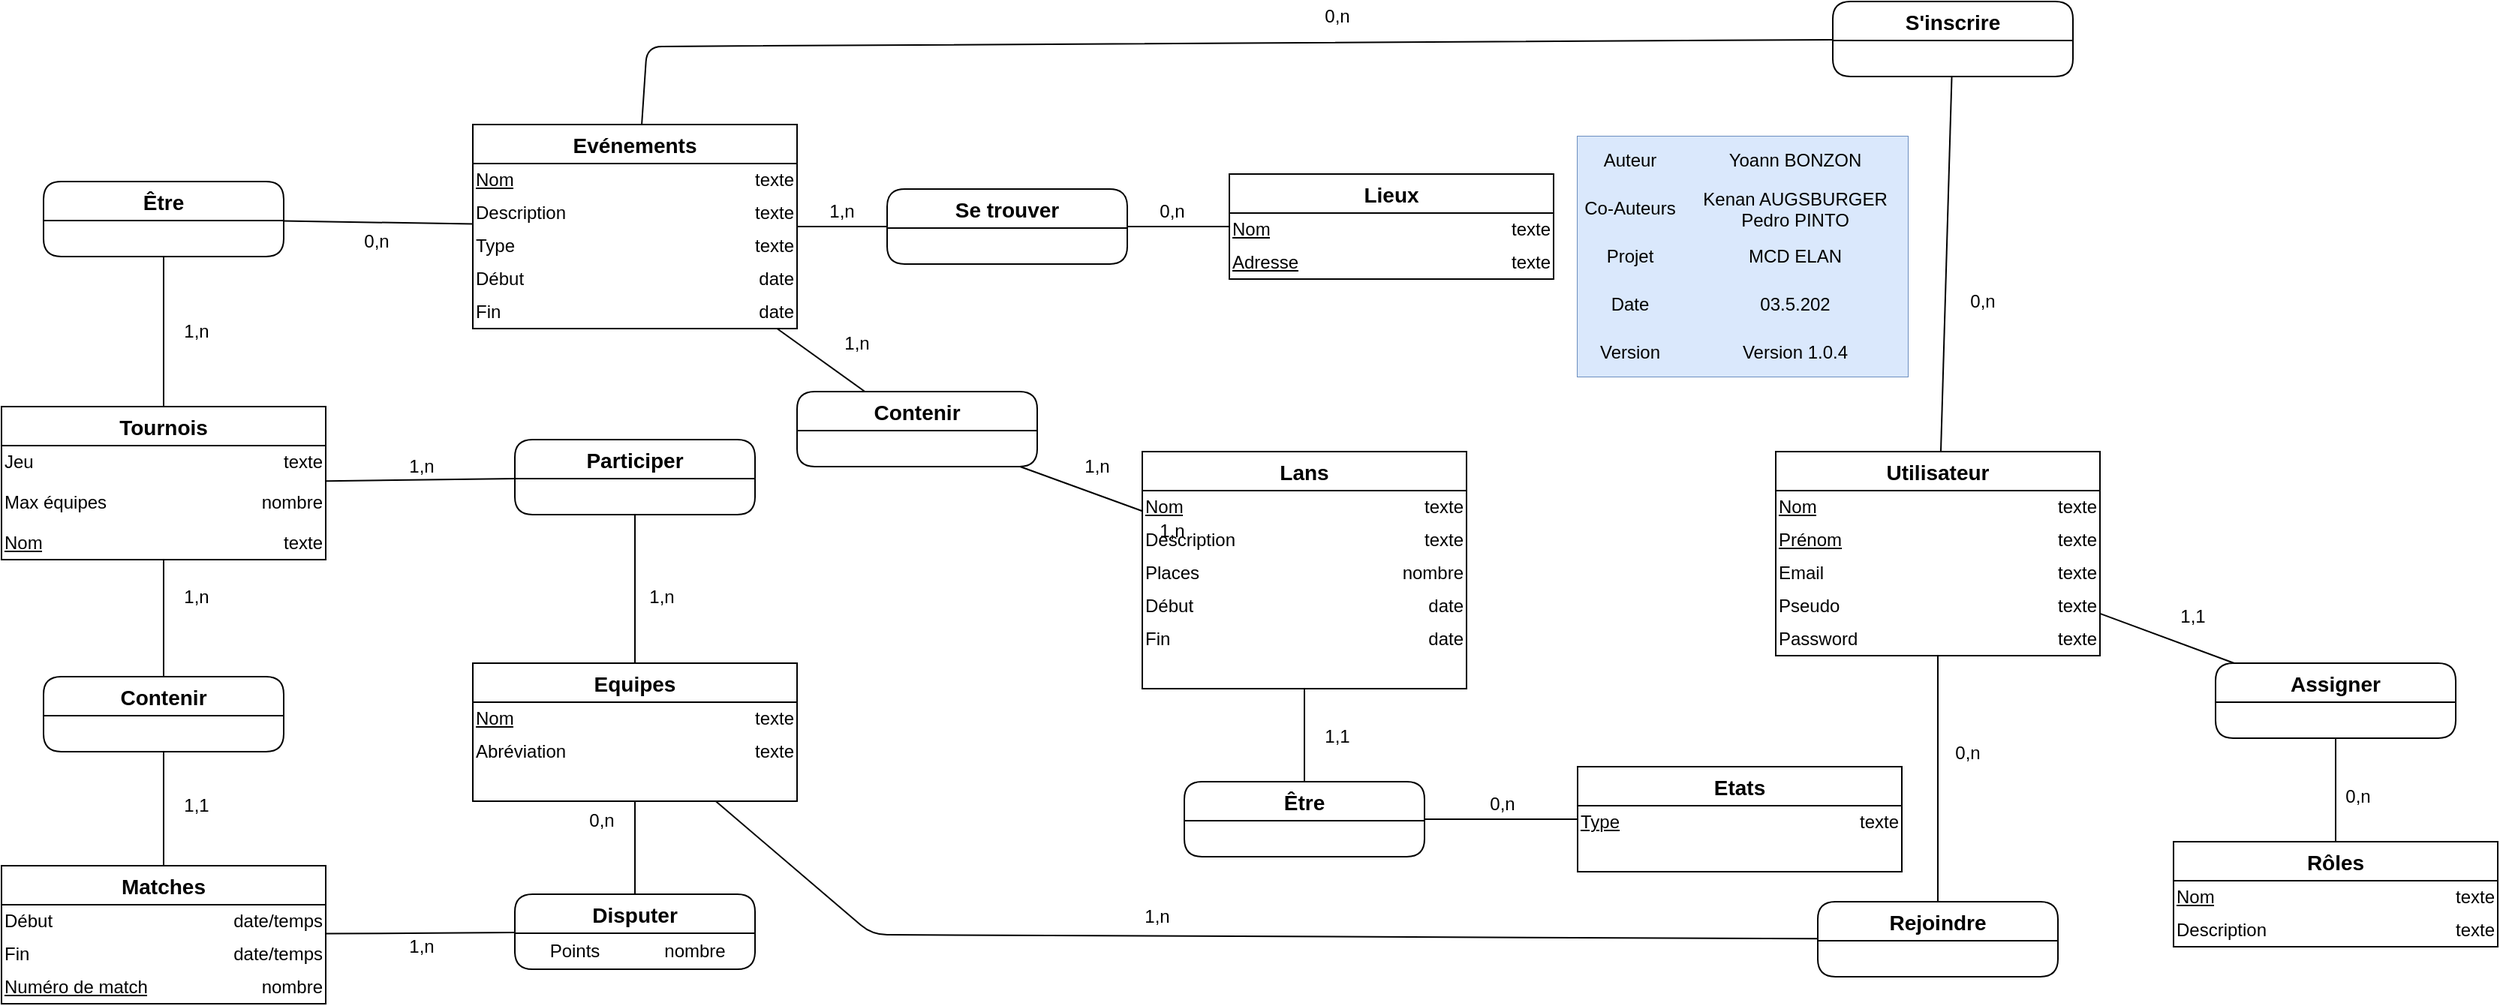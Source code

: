 <mxfile version="13.9.9" type="device"><diagram id="IcBVTlkiVaEtFfMCiGj1" name="MCD"><mxGraphModel dx="2782" dy="2136" grid="1" gridSize="10" guides="1" tooltips="1" connect="1" arrows="1" fold="1" page="1" pageScale="1" pageWidth="827" pageHeight="1169" math="0" shadow="0"><root><mxCell id="0"/><mxCell id="1" parent="0"/><mxCell id="22" value="Rôles" style="swimlane;fontStyle=1;childLayout=stackLayout;horizontal=1;startSize=26;horizontalStack=0;resizeParent=1;resizeParentMax=0;resizeLast=0;collapsible=1;marginBottom=0;align=center;fontSize=14;rounded=0;swimlaneFillColor=#ffffff;" parent="1" vertex="1"><mxGeometry x="687" y="-570" width="216" height="70" as="geometry"/></mxCell><mxCell id="23" value="" style="shape=table;html=1;whiteSpace=wrap;startSize=0;container=1;collapsible=0;childLayout=tableLayout;fillColor=none;strokeColor=none;" parent="22" vertex="1"><mxGeometry y="26" width="216" height="44" as="geometry"/></mxCell><mxCell id="24" value="" style="shape=partialRectangle;html=1;whiteSpace=wrap;collapsible=0;dropTarget=0;pointerEvents=0;fillColor=none;top=0;left=0;bottom=0;right=0;points=[[0,0.5],[1,0.5]];portConstraint=eastwest;" parent="23" vertex="1"><mxGeometry width="216" height="22" as="geometry"/></mxCell><mxCell id="25" value="Nom" style="shape=partialRectangle;html=1;whiteSpace=wrap;connectable=0;fillColor=none;top=0;left=0;bottom=0;right=0;overflow=hidden;strokeColor=none;align=left;fontStyle=4" parent="24" vertex="1"><mxGeometry width="108" height="22" as="geometry"/></mxCell><mxCell id="26" value="texte" style="shape=partialRectangle;html=1;whiteSpace=wrap;connectable=0;fillColor=none;top=0;left=0;bottom=0;right=0;overflow=hidden;align=right;" parent="24" vertex="1"><mxGeometry x="108" width="108" height="22" as="geometry"/></mxCell><mxCell id="27" value="" style="shape=partialRectangle;html=1;whiteSpace=wrap;collapsible=0;dropTarget=0;pointerEvents=0;fillColor=none;top=0;left=0;bottom=0;right=0;points=[[0,0.5],[1,0.5]];portConstraint=eastwest;" parent="23" vertex="1"><mxGeometry y="22" width="216" height="22" as="geometry"/></mxCell><mxCell id="28" value="Description" style="shape=partialRectangle;html=1;whiteSpace=wrap;connectable=0;fillColor=none;top=0;left=0;bottom=0;right=0;overflow=hidden;align=left;" parent="27" vertex="1"><mxGeometry width="108" height="22" as="geometry"/></mxCell><mxCell id="29" value="texte" style="shape=partialRectangle;html=1;whiteSpace=wrap;connectable=0;fillColor=none;top=0;left=0;bottom=0;right=0;overflow=hidden;align=right;" parent="27" vertex="1"><mxGeometry x="108" width="108" height="22" as="geometry"/></mxCell><mxCell id="36" value="Assigner" style="swimlane;fontStyle=1;childLayout=stackLayout;horizontal=1;startSize=26;horizontalStack=0;resizeParent=1;resizeParentMax=0;resizeLast=0;collapsible=1;marginBottom=0;align=center;fontSize=14;rounded=1;swimlaneFillColor=#ffffff;" parent="1" vertex="1"><mxGeometry x="715" y="-689" width="160" height="50" as="geometry"/></mxCell><mxCell id="37" value="" style="shape=table;html=1;whiteSpace=wrap;startSize=0;container=1;collapsible=0;childLayout=tableLayout;fillColor=none;strokeColor=none;" parent="36" vertex="1"><mxGeometry y="26" width="160" height="24" as="geometry"/></mxCell><mxCell id="38" value="" style="shape=partialRectangle;html=1;whiteSpace=wrap;collapsible=0;dropTarget=0;pointerEvents=0;fillColor=none;top=0;left=0;bottom=0;right=0;points=[[0,0.5],[1,0.5]];portConstraint=eastwest;" parent="37" vertex="1"><mxGeometry width="160" height="24" as="geometry"/></mxCell><mxCell id="39" value="" style="shape=partialRectangle;html=1;whiteSpace=wrap;connectable=0;fillColor=none;top=0;left=0;bottom=0;right=0;overflow=hidden;strokeColor=none;" parent="38" vertex="1"><mxGeometry width="80" height="24" as="geometry"/></mxCell><mxCell id="40" value="" style="shape=partialRectangle;html=1;whiteSpace=wrap;connectable=0;fillColor=none;top=0;left=0;bottom=0;right=0;overflow=hidden;" parent="38" vertex="1"><mxGeometry x="80" width="80" height="24" as="geometry"/></mxCell><mxCell id="41" value="Utilisateur" style="swimlane;fontStyle=1;childLayout=stackLayout;horizontal=1;startSize=26;horizontalStack=0;resizeParent=1;resizeParentMax=0;resizeLast=0;collapsible=1;marginBottom=0;align=center;fontSize=14;rounded=0;swimlaneFillColor=#ffffff;" parent="1" vertex="1"><mxGeometry x="422" y="-830" width="216" height="136" as="geometry"/></mxCell><mxCell id="42" value="" style="shape=table;html=1;whiteSpace=wrap;startSize=0;container=1;collapsible=0;childLayout=tableLayout;fillColor=none;strokeColor=none;" parent="41" vertex="1"><mxGeometry y="26" width="216" height="110" as="geometry"/></mxCell><mxCell id="43" value="" style="shape=partialRectangle;html=1;whiteSpace=wrap;collapsible=0;dropTarget=0;pointerEvents=0;fillColor=none;top=0;left=0;bottom=0;right=0;points=[[0,0.5],[1,0.5]];portConstraint=eastwest;" parent="42" vertex="1"><mxGeometry width="216" height="22" as="geometry"/></mxCell><mxCell id="44" value="Nom" style="shape=partialRectangle;html=1;whiteSpace=wrap;connectable=0;fillColor=none;top=0;left=0;bottom=0;right=0;overflow=hidden;strokeColor=none;align=left;fontStyle=4" parent="43" vertex="1"><mxGeometry width="108" height="22" as="geometry"/></mxCell><mxCell id="45" value="texte" style="shape=partialRectangle;html=1;whiteSpace=wrap;connectable=0;fillColor=none;top=0;left=0;bottom=0;right=0;overflow=hidden;align=right;" parent="43" vertex="1"><mxGeometry x="108" width="108" height="22" as="geometry"/></mxCell><mxCell id="46" value="" style="shape=partialRectangle;html=1;whiteSpace=wrap;collapsible=0;dropTarget=0;pointerEvents=0;fillColor=none;top=0;left=0;bottom=0;right=0;points=[[0,0.5],[1,0.5]];portConstraint=eastwest;" parent="42" vertex="1"><mxGeometry y="22" width="216" height="22" as="geometry"/></mxCell><mxCell id="47" value="&lt;u&gt;Prénom&lt;/u&gt;" style="shape=partialRectangle;html=1;whiteSpace=wrap;connectable=0;fillColor=none;top=0;left=0;bottom=0;right=0;overflow=hidden;align=left;" parent="46" vertex="1"><mxGeometry width="108" height="22" as="geometry"/></mxCell><mxCell id="48" value="texte" style="shape=partialRectangle;html=1;whiteSpace=wrap;connectable=0;fillColor=none;top=0;left=0;bottom=0;right=0;overflow=hidden;align=right;" parent="46" vertex="1"><mxGeometry x="108" width="108" height="22" as="geometry"/></mxCell><mxCell id="49" style="shape=partialRectangle;html=1;whiteSpace=wrap;collapsible=0;dropTarget=0;pointerEvents=0;fillColor=none;top=0;left=0;bottom=0;right=0;points=[[0,0.5],[1,0.5]];portConstraint=eastwest;" parent="42" vertex="1"><mxGeometry y="44" width="216" height="22" as="geometry"/></mxCell><mxCell id="50" value="Email" style="shape=partialRectangle;html=1;whiteSpace=wrap;connectable=0;fillColor=none;top=0;left=0;bottom=0;right=0;overflow=hidden;align=left;" parent="49" vertex="1"><mxGeometry width="108" height="22" as="geometry"/></mxCell><mxCell id="51" value="texte" style="shape=partialRectangle;html=1;whiteSpace=wrap;connectable=0;fillColor=none;top=0;left=0;bottom=0;right=0;overflow=hidden;align=right;" parent="49" vertex="1"><mxGeometry x="108" width="108" height="22" as="geometry"/></mxCell><mxCell id="55" style="shape=partialRectangle;html=1;whiteSpace=wrap;collapsible=0;dropTarget=0;pointerEvents=0;fillColor=none;top=0;left=0;bottom=0;right=0;points=[[0,0.5],[1,0.5]];portConstraint=eastwest;" parent="42" vertex="1"><mxGeometry y="66" width="216" height="22" as="geometry"/></mxCell><mxCell id="56" value="Pseudo" style="shape=partialRectangle;html=1;whiteSpace=wrap;connectable=0;fillColor=none;top=0;left=0;bottom=0;right=0;overflow=hidden;align=left;" parent="55" vertex="1"><mxGeometry width="108" height="22" as="geometry"/></mxCell><mxCell id="57" value="texte" style="shape=partialRectangle;html=1;whiteSpace=wrap;connectable=0;fillColor=none;top=0;left=0;bottom=0;right=0;overflow=hidden;align=right;" parent="55" vertex="1"><mxGeometry x="108" width="108" height="22" as="geometry"/></mxCell><mxCell id="52" style="shape=partialRectangle;html=1;whiteSpace=wrap;collapsible=0;dropTarget=0;pointerEvents=0;fillColor=none;top=0;left=0;bottom=0;right=0;points=[[0,0.5],[1,0.5]];portConstraint=eastwest;" parent="42" vertex="1"><mxGeometry y="88" width="216" height="22" as="geometry"/></mxCell><mxCell id="53" value="Password" style="shape=partialRectangle;html=1;whiteSpace=wrap;connectable=0;fillColor=none;top=0;left=0;bottom=0;right=0;overflow=hidden;align=left;" parent="52" vertex="1"><mxGeometry width="108" height="22" as="geometry"/></mxCell><mxCell id="54" value="texte" style="shape=partialRectangle;html=1;whiteSpace=wrap;connectable=0;fillColor=none;top=0;left=0;bottom=0;right=0;overflow=hidden;align=right;" parent="52" vertex="1"><mxGeometry x="108" width="108" height="22" as="geometry"/></mxCell><mxCell id="58" value="" style="endArrow=none;html=1;" parent="1" source="36" target="41" edge="1"><mxGeometry width="50" height="50" relative="1" as="geometry"><mxPoint x="-6" y="-730" as="sourcePoint"/><mxPoint x="44" y="-780" as="targetPoint"/></mxGeometry></mxCell><mxCell id="59" value="" style="endArrow=none;html=1;" parent="1" source="36" target="22" edge="1"><mxGeometry width="50" height="50" relative="1" as="geometry"><mxPoint x="708" y="-470" as="sourcePoint"/><mxPoint x="708" y="-534" as="targetPoint"/></mxGeometry></mxCell><mxCell id="78" value="Lans" style="swimlane;fontStyle=1;childLayout=stackLayout;horizontal=1;startSize=26;horizontalStack=0;resizeParent=1;resizeParentMax=0;resizeLast=0;collapsible=1;marginBottom=0;align=center;fontSize=14;rounded=0;swimlaneFillColor=#ffffff;" parent="1" vertex="1"><mxGeometry y="-830" width="216" height="158" as="geometry"/></mxCell><mxCell id="79" value="" style="shape=table;html=1;whiteSpace=wrap;startSize=0;container=1;collapsible=0;childLayout=tableLayout;fillColor=none;strokeColor=none;" parent="78" vertex="1"><mxGeometry y="26" width="216" height="132" as="geometry"/></mxCell><mxCell id="80" value="" style="shape=partialRectangle;html=1;whiteSpace=wrap;collapsible=0;dropTarget=0;pointerEvents=0;fillColor=none;top=0;left=0;bottom=0;right=0;points=[[0,0.5],[1,0.5]];portConstraint=eastwest;" parent="79" vertex="1"><mxGeometry width="216" height="22" as="geometry"/></mxCell><mxCell id="81" value="Nom" style="shape=partialRectangle;html=1;whiteSpace=wrap;connectable=0;fillColor=none;top=0;left=0;bottom=0;right=0;overflow=hidden;strokeColor=none;align=left;fontStyle=4" parent="80" vertex="1"><mxGeometry width="108" height="22" as="geometry"/></mxCell><mxCell id="82" value="texte" style="shape=partialRectangle;html=1;whiteSpace=wrap;connectable=0;fillColor=none;top=0;left=0;bottom=0;right=0;overflow=hidden;align=right;" parent="80" vertex="1"><mxGeometry x="108" width="108" height="22" as="geometry"/></mxCell><mxCell id="83" value="" style="shape=partialRectangle;html=1;whiteSpace=wrap;collapsible=0;dropTarget=0;pointerEvents=0;fillColor=none;top=0;left=0;bottom=0;right=0;points=[[0,0.5],[1,0.5]];portConstraint=eastwest;" parent="79" vertex="1"><mxGeometry y="22" width="216" height="22" as="geometry"/></mxCell><mxCell id="84" value="Description" style="shape=partialRectangle;html=1;whiteSpace=wrap;connectable=0;fillColor=none;top=0;left=0;bottom=0;right=0;overflow=hidden;align=left;" parent="83" vertex="1"><mxGeometry width="108" height="22" as="geometry"/></mxCell><mxCell id="85" value="texte" style="shape=partialRectangle;html=1;whiteSpace=wrap;connectable=0;fillColor=none;top=0;left=0;bottom=0;right=0;overflow=hidden;align=right;" parent="83" vertex="1"><mxGeometry x="108" width="108" height="22" as="geometry"/></mxCell><mxCell id="89" style="shape=partialRectangle;html=1;whiteSpace=wrap;collapsible=0;dropTarget=0;pointerEvents=0;fillColor=none;top=0;left=0;bottom=0;right=0;points=[[0,0.5],[1,0.5]];portConstraint=eastwest;" parent="79" vertex="1"><mxGeometry y="44" width="216" height="22" as="geometry"/></mxCell><mxCell id="90" value="Places" style="shape=partialRectangle;html=1;whiteSpace=wrap;connectable=0;fillColor=none;top=0;left=0;bottom=0;right=0;overflow=hidden;align=left;" parent="89" vertex="1"><mxGeometry width="108" height="22" as="geometry"/></mxCell><mxCell id="91" value="nombre" style="shape=partialRectangle;html=1;whiteSpace=wrap;connectable=0;fillColor=none;top=0;left=0;bottom=0;right=0;overflow=hidden;align=right;" parent="89" vertex="1"><mxGeometry x="108" width="108" height="22" as="geometry"/></mxCell><mxCell id="86" style="shape=partialRectangle;html=1;whiteSpace=wrap;collapsible=0;dropTarget=0;pointerEvents=0;fillColor=none;top=0;left=0;bottom=0;right=0;points=[[0,0.5],[1,0.5]];portConstraint=eastwest;" parent="79" vertex="1"><mxGeometry y="66" width="216" height="22" as="geometry"/></mxCell><mxCell id="87" value="Début" style="shape=partialRectangle;html=1;whiteSpace=wrap;connectable=0;fillColor=none;top=0;left=0;bottom=0;right=0;overflow=hidden;align=left;" parent="86" vertex="1"><mxGeometry width="108" height="22" as="geometry"/></mxCell><mxCell id="88" value="date" style="shape=partialRectangle;html=1;whiteSpace=wrap;connectable=0;fillColor=none;top=0;left=0;bottom=0;right=0;overflow=hidden;align=right;" parent="86" vertex="1"><mxGeometry x="108" width="108" height="22" as="geometry"/></mxCell><mxCell id="92" style="shape=partialRectangle;html=1;whiteSpace=wrap;collapsible=0;dropTarget=0;pointerEvents=0;fillColor=none;top=0;left=0;bottom=0;right=0;points=[[0,0.5],[1,0.5]];portConstraint=eastwest;" parent="79" vertex="1"><mxGeometry y="88" width="216" height="22" as="geometry"/></mxCell><mxCell id="93" value="Fin" style="shape=partialRectangle;html=1;whiteSpace=wrap;connectable=0;fillColor=none;top=0;left=0;bottom=0;right=0;overflow=hidden;align=left;" parent="92" vertex="1"><mxGeometry width="108" height="22" as="geometry"/></mxCell><mxCell id="94" value="date" style="shape=partialRectangle;html=1;whiteSpace=wrap;connectable=0;fillColor=none;top=0;left=0;bottom=0;right=0;overflow=hidden;align=right;" parent="92" vertex="1"><mxGeometry x="108" width="108" height="22" as="geometry"/></mxCell><mxCell id="-o9ZeO1eOFB0A45mTDL6-273" style="shape=partialRectangle;html=1;whiteSpace=wrap;collapsible=0;dropTarget=0;pointerEvents=0;fillColor=none;top=0;left=0;bottom=0;right=0;points=[[0,0.5],[1,0.5]];portConstraint=eastwest;" vertex="1" parent="79"><mxGeometry y="110" width="216" height="22" as="geometry"/></mxCell><mxCell id="-o9ZeO1eOFB0A45mTDL6-274" style="shape=partialRectangle;html=1;whiteSpace=wrap;connectable=0;fillColor=none;top=0;left=0;bottom=0;right=0;overflow=hidden;align=left;" vertex="1" parent="-o9ZeO1eOFB0A45mTDL6-273"><mxGeometry width="108" height="22" as="geometry"/></mxCell><mxCell id="-o9ZeO1eOFB0A45mTDL6-275" style="shape=partialRectangle;html=1;whiteSpace=wrap;connectable=0;fillColor=none;top=0;left=0;bottom=0;right=0;overflow=hidden;align=right;" vertex="1" parent="-o9ZeO1eOFB0A45mTDL6-273"><mxGeometry x="108" width="108" height="22" as="geometry"/></mxCell><mxCell id="100" value="Contenir" style="swimlane;fontStyle=1;childLayout=stackLayout;horizontal=1;startSize=26;horizontalStack=0;resizeParent=1;resizeParentMax=0;resizeLast=0;collapsible=1;marginBottom=0;align=center;fontSize=14;rounded=1;swimlaneFillColor=#ffffff;" parent="1" vertex="1"><mxGeometry x="-230" y="-870" width="160" height="50" as="geometry"/></mxCell><mxCell id="101" value="" style="shape=table;html=1;whiteSpace=wrap;startSize=0;container=1;collapsible=0;childLayout=tableLayout;fillColor=none;strokeColor=none;" parent="100" vertex="1"><mxGeometry y="26" width="160" height="24" as="geometry"/></mxCell><mxCell id="102" value="" style="shape=partialRectangle;html=1;whiteSpace=wrap;collapsible=0;dropTarget=0;pointerEvents=0;fillColor=none;top=0;left=0;bottom=0;right=0;points=[[0,0.5],[1,0.5]];portConstraint=eastwest;" parent="101" vertex="1"><mxGeometry width="160" height="24" as="geometry"/></mxCell><mxCell id="103" value="" style="shape=partialRectangle;html=1;whiteSpace=wrap;connectable=0;fillColor=none;top=0;left=0;bottom=0;right=0;overflow=hidden;strokeColor=none;" parent="102" vertex="1"><mxGeometry width="80" height="24" as="geometry"/></mxCell><mxCell id="104" value="" style="shape=partialRectangle;html=1;whiteSpace=wrap;connectable=0;fillColor=none;top=0;left=0;bottom=0;right=0;overflow=hidden;" parent="102" vertex="1"><mxGeometry x="80" width="80" height="24" as="geometry"/></mxCell><mxCell id="107" value="Evénements" style="swimlane;fontStyle=1;childLayout=stackLayout;horizontal=1;startSize=26;horizontalStack=0;resizeParent=1;resizeParentMax=0;resizeLast=0;collapsible=1;marginBottom=0;align=center;fontSize=14;rounded=0;swimlaneFillColor=#ffffff;" parent="1" vertex="1"><mxGeometry x="-446" y="-1048" width="216" height="136" as="geometry"/></mxCell><mxCell id="108" value="" style="shape=table;html=1;whiteSpace=wrap;startSize=0;container=1;collapsible=0;childLayout=tableLayout;fillColor=none;strokeColor=none;" parent="107" vertex="1"><mxGeometry y="26" width="216" height="110" as="geometry"/></mxCell><mxCell id="109" value="" style="shape=partialRectangle;html=1;whiteSpace=wrap;collapsible=0;dropTarget=0;pointerEvents=0;fillColor=none;top=0;left=0;bottom=0;right=0;points=[[0,0.5],[1,0.5]];portConstraint=eastwest;" parent="108" vertex="1"><mxGeometry width="216" height="22" as="geometry"/></mxCell><mxCell id="110" value="&lt;u&gt;Nom&lt;/u&gt;" style="shape=partialRectangle;html=1;whiteSpace=wrap;connectable=0;fillColor=none;top=0;left=0;bottom=0;right=0;overflow=hidden;strokeColor=none;align=left;fontStyle=0" parent="109" vertex="1"><mxGeometry width="108" height="22" as="geometry"/></mxCell><mxCell id="111" value="texte" style="shape=partialRectangle;html=1;whiteSpace=wrap;connectable=0;fillColor=none;top=0;left=0;bottom=0;right=0;overflow=hidden;align=right;" parent="109" vertex="1"><mxGeometry x="108" width="108" height="22" as="geometry"/></mxCell><mxCell id="112" value="" style="shape=partialRectangle;html=1;whiteSpace=wrap;collapsible=0;dropTarget=0;pointerEvents=0;fillColor=none;top=0;left=0;bottom=0;right=0;points=[[0,0.5],[1,0.5]];portConstraint=eastwest;" parent="108" vertex="1"><mxGeometry y="22" width="216" height="22" as="geometry"/></mxCell><mxCell id="113" value="Description" style="shape=partialRectangle;html=1;whiteSpace=wrap;connectable=0;fillColor=none;top=0;left=0;bottom=0;right=0;overflow=hidden;align=left;" parent="112" vertex="1"><mxGeometry width="108" height="22" as="geometry"/></mxCell><mxCell id="114" value="texte" style="shape=partialRectangle;html=1;whiteSpace=wrap;connectable=0;fillColor=none;top=0;left=0;bottom=0;right=0;overflow=hidden;align=right;" parent="112" vertex="1"><mxGeometry x="108" width="108" height="22" as="geometry"/></mxCell><mxCell id="115" style="shape=partialRectangle;html=1;whiteSpace=wrap;collapsible=0;dropTarget=0;pointerEvents=0;fillColor=none;top=0;left=0;bottom=0;right=0;points=[[0,0.5],[1,0.5]];portConstraint=eastwest;" parent="108" vertex="1"><mxGeometry y="44" width="216" height="22" as="geometry"/></mxCell><mxCell id="116" value="Type" style="shape=partialRectangle;html=1;whiteSpace=wrap;connectable=0;fillColor=none;top=0;left=0;bottom=0;right=0;overflow=hidden;align=left;" parent="115" vertex="1"><mxGeometry width="108" height="22" as="geometry"/></mxCell><mxCell id="117" value="texte" style="shape=partialRectangle;html=1;whiteSpace=wrap;connectable=0;fillColor=none;top=0;left=0;bottom=0;right=0;overflow=hidden;align=right;" parent="115" vertex="1"><mxGeometry x="108" width="108" height="22" as="geometry"/></mxCell><mxCell id="118" style="shape=partialRectangle;html=1;whiteSpace=wrap;collapsible=0;dropTarget=0;pointerEvents=0;fillColor=none;top=0;left=0;bottom=0;right=0;points=[[0,0.5],[1,0.5]];portConstraint=eastwest;" parent="108" vertex="1"><mxGeometry y="66" width="216" height="22" as="geometry"/></mxCell><mxCell id="119" value="Début" style="shape=partialRectangle;html=1;whiteSpace=wrap;connectable=0;fillColor=none;top=0;left=0;bottom=0;right=0;overflow=hidden;align=left;" parent="118" vertex="1"><mxGeometry width="108" height="22" as="geometry"/></mxCell><mxCell id="120" value="date" style="shape=partialRectangle;html=1;whiteSpace=wrap;connectable=0;fillColor=none;top=0;left=0;bottom=0;right=0;overflow=hidden;align=right;" parent="118" vertex="1"><mxGeometry x="108" width="108" height="22" as="geometry"/></mxCell><mxCell id="121" style="shape=partialRectangle;html=1;whiteSpace=wrap;collapsible=0;dropTarget=0;pointerEvents=0;fillColor=none;top=0;left=0;bottom=0;right=0;points=[[0,0.5],[1,0.5]];portConstraint=eastwest;" parent="108" vertex="1"><mxGeometry y="88" width="216" height="22" as="geometry"/></mxCell><mxCell id="122" value="Fin" style="shape=partialRectangle;html=1;whiteSpace=wrap;connectable=0;fillColor=none;top=0;left=0;bottom=0;right=0;overflow=hidden;align=left;" parent="121" vertex="1"><mxGeometry width="108" height="22" as="geometry"/></mxCell><mxCell id="123" value="date" style="shape=partialRectangle;html=1;whiteSpace=wrap;connectable=0;fillColor=none;top=0;left=0;bottom=0;right=0;overflow=hidden;align=right;" parent="121" vertex="1"><mxGeometry x="108" width="108" height="22" as="geometry"/></mxCell><mxCell id="124" value="" style="endArrow=none;html=1;" parent="1" source="100" target="107" edge="1"><mxGeometry width="50" height="50" relative="1" as="geometry"><mxPoint x="192" y="-840" as="sourcePoint"/><mxPoint x="192" y="-902" as="targetPoint"/></mxGeometry></mxCell><mxCell id="125" value="" style="endArrow=none;html=1;" parent="1" source="78" target="100" edge="1"><mxGeometry width="50" height="50" relative="1" as="geometry"><mxPoint x="-156" y="-973.413" as="sourcePoint"/><mxPoint x="-220" y="-972.143" as="targetPoint"/></mxGeometry></mxCell><mxCell id="126" value="Equipes" style="swimlane;fontStyle=1;childLayout=stackLayout;horizontal=1;startSize=26;horizontalStack=0;resizeParent=1;resizeParentMax=0;resizeLast=0;collapsible=1;marginBottom=0;align=center;fontSize=14;rounded=0;swimlaneFillColor=#ffffff;" parent="1" vertex="1"><mxGeometry x="-446" y="-689" width="216" height="92" as="geometry"/></mxCell><mxCell id="127" value="" style="shape=table;html=1;whiteSpace=wrap;startSize=0;container=1;collapsible=0;childLayout=tableLayout;fillColor=none;strokeColor=none;" parent="126" vertex="1"><mxGeometry y="26" width="216" height="66" as="geometry"/></mxCell><mxCell id="128" value="" style="shape=partialRectangle;html=1;whiteSpace=wrap;collapsible=0;dropTarget=0;pointerEvents=0;fillColor=none;top=0;left=0;bottom=0;right=0;points=[[0,0.5],[1,0.5]];portConstraint=eastwest;" parent="127" vertex="1"><mxGeometry width="216" height="22" as="geometry"/></mxCell><mxCell id="129" value="Nom" style="shape=partialRectangle;html=1;whiteSpace=wrap;connectable=0;fillColor=none;top=0;left=0;bottom=0;right=0;overflow=hidden;strokeColor=none;align=left;fontStyle=4" parent="128" vertex="1"><mxGeometry width="108" height="22" as="geometry"/></mxCell><mxCell id="130" value="texte" style="shape=partialRectangle;html=1;whiteSpace=wrap;connectable=0;fillColor=none;top=0;left=0;bottom=0;right=0;overflow=hidden;align=right;" parent="128" vertex="1"><mxGeometry x="108" width="108" height="22" as="geometry"/></mxCell><mxCell id="131" value="" style="shape=partialRectangle;html=1;whiteSpace=wrap;collapsible=0;dropTarget=0;pointerEvents=0;fillColor=none;top=0;left=0;bottom=0;right=0;points=[[0,0.5],[1,0.5]];portConstraint=eastwest;" parent="127" vertex="1"><mxGeometry y="22" width="216" height="22" as="geometry"/></mxCell><mxCell id="132" value="Abréviation" style="shape=partialRectangle;html=1;whiteSpace=wrap;connectable=0;fillColor=none;top=0;left=0;bottom=0;right=0;overflow=hidden;align=left;fontStyle=0" parent="131" vertex="1"><mxGeometry width="108" height="22" as="geometry"/></mxCell><mxCell id="133" value="texte" style="shape=partialRectangle;html=1;whiteSpace=wrap;connectable=0;fillColor=none;top=0;left=0;bottom=0;right=0;overflow=hidden;align=right;" parent="131" vertex="1"><mxGeometry x="108" width="108" height="22" as="geometry"/></mxCell><mxCell id="-o9ZeO1eOFB0A45mTDL6-261" style="shape=partialRectangle;html=1;whiteSpace=wrap;collapsible=0;dropTarget=0;pointerEvents=0;fillColor=none;top=0;left=0;bottom=0;right=0;points=[[0,0.5],[1,0.5]];portConstraint=eastwest;" vertex="1" parent="127"><mxGeometry y="44" width="216" height="22" as="geometry"/></mxCell><mxCell id="-o9ZeO1eOFB0A45mTDL6-262" style="shape=partialRectangle;html=1;whiteSpace=wrap;connectable=0;fillColor=none;top=0;left=0;bottom=0;right=0;overflow=hidden;align=left;fontStyle=4" vertex="1" parent="-o9ZeO1eOFB0A45mTDL6-261"><mxGeometry width="108" height="22" as="geometry"/></mxCell><mxCell id="-o9ZeO1eOFB0A45mTDL6-263" style="shape=partialRectangle;html=1;whiteSpace=wrap;connectable=0;fillColor=none;top=0;left=0;bottom=0;right=0;overflow=hidden;align=right;" vertex="1" parent="-o9ZeO1eOFB0A45mTDL6-261"><mxGeometry x="108" width="108" height="22" as="geometry"/></mxCell><mxCell id="134" value="Rejoindre" style="swimlane;fontStyle=1;childLayout=stackLayout;horizontal=1;startSize=26;horizontalStack=0;resizeParent=1;resizeParentMax=0;resizeLast=0;collapsible=1;marginBottom=0;align=center;fontSize=14;rounded=1;swimlaneFillColor=#ffffff;" parent="1" vertex="1"><mxGeometry x="450" y="-530" width="160" height="50" as="geometry"/></mxCell><mxCell id="135" value="" style="shape=table;html=1;whiteSpace=wrap;startSize=0;container=1;collapsible=0;childLayout=tableLayout;fillColor=none;strokeColor=none;" parent="134" vertex="1"><mxGeometry y="26" width="160" height="24" as="geometry"/></mxCell><mxCell id="136" value="" style="shape=partialRectangle;html=1;whiteSpace=wrap;collapsible=0;dropTarget=0;pointerEvents=0;fillColor=none;top=0;left=0;bottom=0;right=0;points=[[0,0.5],[1,0.5]];portConstraint=eastwest;" parent="135" vertex="1"><mxGeometry width="160" height="24" as="geometry"/></mxCell><mxCell id="137" value="" style="shape=partialRectangle;html=1;whiteSpace=wrap;connectable=0;fillColor=none;top=0;left=0;bottom=0;right=0;overflow=hidden;strokeColor=none;" parent="136" vertex="1"><mxGeometry width="80" height="24" as="geometry"/></mxCell><mxCell id="138" value="" style="shape=partialRectangle;html=1;whiteSpace=wrap;connectable=0;fillColor=none;top=0;left=0;bottom=0;right=0;overflow=hidden;" parent="136" vertex="1"><mxGeometry x="80" width="80" height="24" as="geometry"/></mxCell><mxCell id="139" value="" style="endArrow=none;html=1;" parent="1" source="41" target="134" edge="1"><mxGeometry width="50" height="50" relative="1" as="geometry"><mxPoint x="192" y="-720" as="sourcePoint"/><mxPoint x="192" y="-790" as="targetPoint"/></mxGeometry></mxCell><mxCell id="140" value="" style="endArrow=none;html=1;" parent="1" source="134" target="126" edge="1"><mxGeometry width="50" height="50" relative="1" as="geometry"><mxPoint x="202" y="-710" as="sourcePoint"/><mxPoint x="202" y="-780" as="targetPoint"/><Array as="points"><mxPoint x="-180" y="-508"/></Array></mxGeometry></mxCell><mxCell id="141" value="Lieux" style="swimlane;fontStyle=1;childLayout=stackLayout;horizontal=1;startSize=26;horizontalStack=0;resizeParent=1;resizeParentMax=0;resizeLast=0;collapsible=1;marginBottom=0;align=center;fontSize=14;rounded=0;swimlaneFillColor=#ffffff;" parent="1" vertex="1"><mxGeometry x="58" y="-1015" width="216" height="70" as="geometry"/></mxCell><mxCell id="142" value="" style="shape=table;html=1;whiteSpace=wrap;startSize=0;container=1;collapsible=0;childLayout=tableLayout;fillColor=none;strokeColor=none;" parent="141" vertex="1"><mxGeometry y="26" width="216" height="44" as="geometry"/></mxCell><mxCell id="143" value="" style="shape=partialRectangle;html=1;whiteSpace=wrap;collapsible=0;dropTarget=0;pointerEvents=0;fillColor=none;top=0;left=0;bottom=0;right=0;points=[[0,0.5],[1,0.5]];portConstraint=eastwest;" parent="142" vertex="1"><mxGeometry width="216" height="22" as="geometry"/></mxCell><mxCell id="144" value="Nom" style="shape=partialRectangle;html=1;whiteSpace=wrap;connectable=0;fillColor=none;top=0;left=0;bottom=0;right=0;overflow=hidden;strokeColor=none;align=left;fontStyle=4" parent="143" vertex="1"><mxGeometry width="108" height="22" as="geometry"/></mxCell><mxCell id="145" value="texte" style="shape=partialRectangle;html=1;whiteSpace=wrap;connectable=0;fillColor=none;top=0;left=0;bottom=0;right=0;overflow=hidden;align=right;" parent="143" vertex="1"><mxGeometry x="108" width="108" height="22" as="geometry"/></mxCell><mxCell id="146" value="" style="shape=partialRectangle;html=1;whiteSpace=wrap;collapsible=0;dropTarget=0;pointerEvents=0;fillColor=none;top=0;left=0;bottom=0;right=0;points=[[0,0.5],[1,0.5]];portConstraint=eastwest;" parent="142" vertex="1"><mxGeometry y="22" width="216" height="22" as="geometry"/></mxCell><mxCell id="147" value="Adresse" style="shape=partialRectangle;html=1;whiteSpace=wrap;connectable=0;fillColor=none;top=0;left=0;bottom=0;right=0;overflow=hidden;align=left;fontStyle=4" parent="146" vertex="1"><mxGeometry width="108" height="22" as="geometry"/></mxCell><mxCell id="148" value="texte" style="shape=partialRectangle;html=1;whiteSpace=wrap;connectable=0;fillColor=none;top=0;left=0;bottom=0;right=0;overflow=hidden;align=right;" parent="146" vertex="1"><mxGeometry x="108" width="108" height="22" as="geometry"/></mxCell><mxCell id="155" value="Se trouver" style="swimlane;fontStyle=1;childLayout=stackLayout;horizontal=1;startSize=26;horizontalStack=0;resizeParent=1;resizeParentMax=0;resizeLast=0;collapsible=1;marginBottom=0;align=center;fontSize=14;rounded=1;swimlaneFillColor=#ffffff;" parent="1" vertex="1"><mxGeometry x="-170" y="-1005" width="160" height="50" as="geometry"/></mxCell><mxCell id="156" value="" style="shape=table;html=1;whiteSpace=wrap;startSize=0;container=1;collapsible=0;childLayout=tableLayout;fillColor=none;strokeColor=none;" parent="155" vertex="1"><mxGeometry y="26" width="160" height="24" as="geometry"/></mxCell><mxCell id="157" value="" style="shape=partialRectangle;html=1;whiteSpace=wrap;collapsible=0;dropTarget=0;pointerEvents=0;fillColor=none;top=0;left=0;bottom=0;right=0;points=[[0,0.5],[1,0.5]];portConstraint=eastwest;" parent="156" vertex="1"><mxGeometry width="160" height="24" as="geometry"/></mxCell><mxCell id="158" value="" style="shape=partialRectangle;html=1;whiteSpace=wrap;connectable=0;fillColor=none;top=0;left=0;bottom=0;right=0;overflow=hidden;strokeColor=none;" parent="157" vertex="1"><mxGeometry width="80" height="24" as="geometry"/></mxCell><mxCell id="159" value="" style="shape=partialRectangle;html=1;whiteSpace=wrap;connectable=0;fillColor=none;top=0;left=0;bottom=0;right=0;overflow=hidden;" parent="157" vertex="1"><mxGeometry x="80" width="80" height="24" as="geometry"/></mxCell><mxCell id="160" value="" style="endArrow=none;html=1;" parent="1" source="155" target="107" edge="1"><mxGeometry width="50" height="50" relative="1" as="geometry"><mxPoint x="-156" y="-973.413" as="sourcePoint"/><mxPoint x="-220" y="-972.143" as="targetPoint"/></mxGeometry></mxCell><mxCell id="163" value="" style="endArrow=none;html=1;" parent="1" source="141" target="155" edge="1"><mxGeometry width="50" height="50" relative="1" as="geometry"><mxPoint x="32" y="-1205" as="sourcePoint"/><mxPoint x="114" y="-1205" as="targetPoint"/></mxGeometry></mxCell><mxCell id="178" value="Tournois" style="swimlane;fontStyle=1;childLayout=stackLayout;horizontal=1;startSize=26;horizontalStack=0;resizeParent=1;resizeParentMax=0;resizeLast=0;collapsible=1;marginBottom=0;align=center;fontSize=14;rounded=0;swimlaneFillColor=#ffffff;" parent="1" vertex="1"><mxGeometry x="-760" y="-860" width="216" height="102.0" as="geometry"/></mxCell><mxCell id="179" value="" style="shape=table;html=1;whiteSpace=wrap;startSize=0;container=1;collapsible=0;childLayout=tableLayout;fillColor=none;strokeColor=none;" parent="178" vertex="1"><mxGeometry y="26" width="216" height="76.0" as="geometry"/></mxCell><mxCell id="180" value="" style="shape=partialRectangle;html=1;whiteSpace=wrap;collapsible=0;dropTarget=0;pointerEvents=0;fillColor=none;top=0;left=0;bottom=0;right=0;points=[[0,0.5],[1,0.5]];portConstraint=eastwest;" parent="179" vertex="1"><mxGeometry width="216" height="22" as="geometry"/></mxCell><mxCell id="181" value="Jeu" style="shape=partialRectangle;html=1;whiteSpace=wrap;connectable=0;fillColor=none;top=0;left=0;bottom=0;right=0;overflow=hidden;strokeColor=none;align=left;fontStyle=0" parent="180" vertex="1"><mxGeometry width="108" height="22" as="geometry"/></mxCell><mxCell id="182" value="texte" style="shape=partialRectangle;html=1;whiteSpace=wrap;connectable=0;fillColor=none;top=0;left=0;bottom=0;right=0;overflow=hidden;align=right;" parent="180" vertex="1"><mxGeometry x="108" width="108" height="22" as="geometry"/></mxCell><mxCell id="183" value="" style="shape=partialRectangle;html=1;whiteSpace=wrap;collapsible=0;dropTarget=0;pointerEvents=0;fillColor=none;top=0;left=0;bottom=0;right=0;points=[[0,0.5],[1,0.5]];portConstraint=eastwest;" parent="179" vertex="1"><mxGeometry y="22" width="216" height="32" as="geometry"/></mxCell><mxCell id="184" value="Max équipes" style="shape=partialRectangle;html=1;whiteSpace=wrap;connectable=0;fillColor=none;top=0;left=0;bottom=0;right=0;overflow=hidden;align=left;" parent="183" vertex="1"><mxGeometry width="108" height="32" as="geometry"/></mxCell><mxCell id="185" value="nombre" style="shape=partialRectangle;html=1;whiteSpace=wrap;connectable=0;fillColor=none;top=0;left=0;bottom=0;right=0;overflow=hidden;align=right;" parent="183" vertex="1"><mxGeometry x="108" width="108" height="32" as="geometry"/></mxCell><mxCell id="-o9ZeO1eOFB0A45mTDL6-295" style="shape=partialRectangle;html=1;whiteSpace=wrap;collapsible=0;dropTarget=0;pointerEvents=0;fillColor=none;top=0;left=0;bottom=0;right=0;points=[[0,0.5],[1,0.5]];portConstraint=eastwest;" vertex="1" parent="179"><mxGeometry y="54" width="216" height="22" as="geometry"/></mxCell><mxCell id="-o9ZeO1eOFB0A45mTDL6-296" value="&lt;u&gt;Nom&lt;/u&gt;" style="shape=partialRectangle;html=1;whiteSpace=wrap;connectable=0;fillColor=none;top=0;left=0;bottom=0;right=0;overflow=hidden;align=left;" vertex="1" parent="-o9ZeO1eOFB0A45mTDL6-295"><mxGeometry width="108" height="22" as="geometry"/></mxCell><mxCell id="-o9ZeO1eOFB0A45mTDL6-297" value="texte" style="shape=partialRectangle;html=1;whiteSpace=wrap;connectable=0;fillColor=none;top=0;left=0;bottom=0;right=0;overflow=hidden;align=right;" vertex="1" parent="-o9ZeO1eOFB0A45mTDL6-295"><mxGeometry x="108" width="108" height="22" as="geometry"/></mxCell><mxCell id="186" value="Matches" style="swimlane;fontStyle=1;childLayout=stackLayout;horizontal=1;startSize=26;horizontalStack=0;resizeParent=1;resizeParentMax=0;resizeLast=0;collapsible=1;marginBottom=0;align=center;fontSize=14;rounded=0;swimlaneFillColor=#ffffff;" parent="1" vertex="1"><mxGeometry x="-760" y="-554" width="216" height="92" as="geometry"/></mxCell><mxCell id="187" value="" style="shape=table;html=1;whiteSpace=wrap;startSize=0;container=1;collapsible=0;childLayout=tableLayout;fillColor=none;strokeColor=none;" parent="186" vertex="1"><mxGeometry y="26" width="216" height="66" as="geometry"/></mxCell><mxCell id="188" value="" style="shape=partialRectangle;html=1;whiteSpace=wrap;collapsible=0;dropTarget=0;pointerEvents=0;fillColor=none;top=0;left=0;bottom=0;right=0;points=[[0,0.5],[1,0.5]];portConstraint=eastwest;" parent="187" vertex="1"><mxGeometry width="216" height="22" as="geometry"/></mxCell><mxCell id="189" value="Début" style="shape=partialRectangle;html=1;whiteSpace=wrap;connectable=0;fillColor=none;top=0;left=0;bottom=0;right=0;overflow=hidden;strokeColor=none;align=left;fontStyle=0" parent="188" vertex="1"><mxGeometry width="108" height="22" as="geometry"/></mxCell><mxCell id="190" value="date/temps" style="shape=partialRectangle;html=1;whiteSpace=wrap;connectable=0;fillColor=none;top=0;left=0;bottom=0;right=0;overflow=hidden;align=right;" parent="188" vertex="1"><mxGeometry x="108" width="108" height="22" as="geometry"/></mxCell><mxCell id="191" value="" style="shape=partialRectangle;html=1;whiteSpace=wrap;collapsible=0;dropTarget=0;pointerEvents=0;fillColor=none;top=0;left=0;bottom=0;right=0;points=[[0,0.5],[1,0.5]];portConstraint=eastwest;" parent="187" vertex="1"><mxGeometry y="22" width="216" height="22" as="geometry"/></mxCell><mxCell id="192" value="Fin" style="shape=partialRectangle;html=1;whiteSpace=wrap;connectable=0;fillColor=none;top=0;left=0;bottom=0;right=0;overflow=hidden;align=left;" parent="191" vertex="1"><mxGeometry width="108" height="22" as="geometry"/></mxCell><mxCell id="193" value="date/temps" style="shape=partialRectangle;html=1;whiteSpace=wrap;connectable=0;fillColor=none;top=0;left=0;bottom=0;right=0;overflow=hidden;align=right;" parent="191" vertex="1"><mxGeometry x="108" width="108" height="22" as="geometry"/></mxCell><mxCell id="-o9ZeO1eOFB0A45mTDL6-258" style="shape=partialRectangle;html=1;whiteSpace=wrap;collapsible=0;dropTarget=0;pointerEvents=0;fillColor=none;top=0;left=0;bottom=0;right=0;points=[[0,0.5],[1,0.5]];portConstraint=eastwest;" vertex="1" parent="187"><mxGeometry y="44" width="216" height="22" as="geometry"/></mxCell><mxCell id="-o9ZeO1eOFB0A45mTDL6-259" value="&lt;u&gt;Numéro de match&lt;/u&gt;" style="shape=partialRectangle;html=1;whiteSpace=wrap;connectable=0;fillColor=none;top=0;left=0;bottom=0;right=0;overflow=hidden;align=left;" vertex="1" parent="-o9ZeO1eOFB0A45mTDL6-258"><mxGeometry width="108" height="22" as="geometry"/></mxCell><mxCell id="-o9ZeO1eOFB0A45mTDL6-260" value="nombre" style="shape=partialRectangle;html=1;whiteSpace=wrap;connectable=0;fillColor=none;top=0;left=0;bottom=0;right=0;overflow=hidden;align=right;" vertex="1" parent="-o9ZeO1eOFB0A45mTDL6-258"><mxGeometry x="108" width="108" height="22" as="geometry"/></mxCell><mxCell id="194" value="Disputer" style="swimlane;fontStyle=1;childLayout=stackLayout;horizontal=1;startSize=26;horizontalStack=0;resizeParent=1;resizeParentMax=0;resizeLast=0;collapsible=1;marginBottom=0;align=center;fontSize=14;rounded=1;swimlaneFillColor=#ffffff;" parent="1" vertex="1"><mxGeometry x="-418" y="-535" width="160" height="50" as="geometry"/></mxCell><mxCell id="195" value="" style="shape=table;html=1;whiteSpace=wrap;startSize=0;container=1;collapsible=0;childLayout=tableLayout;fillColor=none;strokeColor=none;" parent="194" vertex="1"><mxGeometry y="26" width="160" height="24" as="geometry"/></mxCell><mxCell id="196" value="" style="shape=partialRectangle;html=1;whiteSpace=wrap;collapsible=0;dropTarget=0;pointerEvents=0;fillColor=none;top=0;left=0;bottom=0;right=0;points=[[0,0.5],[1,0.5]];portConstraint=eastwest;" parent="195" vertex="1"><mxGeometry width="160" height="24" as="geometry"/></mxCell><mxCell id="197" value="Points" style="shape=partialRectangle;html=1;whiteSpace=wrap;connectable=0;fillColor=none;top=0;left=0;bottom=0;right=0;overflow=hidden;strokeColor=none;" parent="196" vertex="1"><mxGeometry width="80" height="24" as="geometry"/></mxCell><mxCell id="198" value="nombre" style="shape=partialRectangle;html=1;whiteSpace=wrap;connectable=0;fillColor=none;top=0;left=0;bottom=0;right=0;overflow=hidden;" parent="196" vertex="1"><mxGeometry x="80" width="80" height="24" as="geometry"/></mxCell><mxCell id="202" value="" style="endArrow=none;html=1;" parent="1" source="126" target="194" edge="1"><mxGeometry width="50" height="50" relative="1" as="geometry"><mxPoint x="-136" y="-642.588" as="sourcePoint"/><mxPoint x="-220" y="-643.206" as="targetPoint"/></mxGeometry></mxCell><mxCell id="203" value="" style="endArrow=none;html=1;" parent="1" source="186" target="194" edge="1"><mxGeometry width="50" height="50" relative="1" as="geometry"><mxPoint x="-436" y="-643.39" as="sourcePoint"/><mxPoint x="-602" y="-642.452" as="targetPoint"/></mxGeometry></mxCell><mxCell id="213" value="Contenir" style="swimlane;fontStyle=1;childLayout=stackLayout;horizontal=1;startSize=26;horizontalStack=0;resizeParent=1;resizeParentMax=0;resizeLast=0;collapsible=1;marginBottom=0;align=center;fontSize=14;rounded=1;swimlaneFillColor=#ffffff;" parent="1" vertex="1"><mxGeometry x="-732" y="-680" width="160" height="50" as="geometry"/></mxCell><mxCell id="214" value="" style="shape=table;html=1;whiteSpace=wrap;startSize=0;container=1;collapsible=0;childLayout=tableLayout;fillColor=none;strokeColor=none;" parent="213" vertex="1"><mxGeometry y="26" width="160" height="24" as="geometry"/></mxCell><mxCell id="215" value="" style="shape=partialRectangle;html=1;whiteSpace=wrap;collapsible=0;dropTarget=0;pointerEvents=0;fillColor=none;top=0;left=0;bottom=0;right=0;points=[[0,0.5],[1,0.5]];portConstraint=eastwest;" parent="214" vertex="1"><mxGeometry width="160" height="24" as="geometry"/></mxCell><mxCell id="216" value="" style="shape=partialRectangle;html=1;whiteSpace=wrap;connectable=0;fillColor=none;top=0;left=0;bottom=0;right=0;overflow=hidden;strokeColor=none;" parent="215" vertex="1"><mxGeometry width="80" height="24" as="geometry"/></mxCell><mxCell id="217" value="" style="shape=partialRectangle;html=1;whiteSpace=wrap;connectable=0;fillColor=none;top=0;left=0;bottom=0;right=0;overflow=hidden;" parent="215" vertex="1"><mxGeometry x="80" width="80" height="24" as="geometry"/></mxCell><mxCell id="218" value="" style="endArrow=none;html=1;" parent="1" source="178" target="213" edge="1"><mxGeometry width="50" height="50" relative="1" as="geometry"><mxPoint x="-682" y="-740" as="sourcePoint"/><mxPoint x="-682" y="-679" as="targetPoint"/></mxGeometry></mxCell><mxCell id="219" value="" style="endArrow=none;html=1;" parent="1" source="213" target="186" edge="1"><mxGeometry width="50" height="50" relative="1" as="geometry"><mxPoint x="-675.5" y="-935" as="sourcePoint"/><mxPoint x="-679.5" y="-895" as="targetPoint"/></mxGeometry></mxCell><mxCell id="220" value="Être" style="swimlane;fontStyle=1;childLayout=stackLayout;horizontal=1;startSize=26;horizontalStack=0;resizeParent=1;resizeParentMax=0;resizeLast=0;collapsible=1;marginBottom=0;align=center;fontSize=14;rounded=1;swimlaneFillColor=#ffffff;" parent="1" vertex="1"><mxGeometry x="-732" y="-1010" width="160" height="50" as="geometry"/></mxCell><mxCell id="221" value="" style="shape=table;html=1;whiteSpace=wrap;startSize=0;container=1;collapsible=0;childLayout=tableLayout;fillColor=none;strokeColor=none;" parent="220" vertex="1"><mxGeometry y="26" width="160" height="24" as="geometry"/></mxCell><mxCell id="222" value="" style="shape=partialRectangle;html=1;whiteSpace=wrap;collapsible=0;dropTarget=0;pointerEvents=0;fillColor=none;top=0;left=0;bottom=0;right=0;points=[[0,0.5],[1,0.5]];portConstraint=eastwest;" parent="221" vertex="1"><mxGeometry width="160" height="24" as="geometry"/></mxCell><mxCell id="223" value="" style="shape=partialRectangle;html=1;whiteSpace=wrap;connectable=0;fillColor=none;top=0;left=0;bottom=0;right=0;overflow=hidden;strokeColor=none;" parent="222" vertex="1"><mxGeometry width="80" height="24" as="geometry"/></mxCell><mxCell id="224" value="" style="shape=partialRectangle;html=1;whiteSpace=wrap;connectable=0;fillColor=none;top=0;left=0;bottom=0;right=0;overflow=hidden;" parent="222" vertex="1"><mxGeometry x="80" width="80" height="24" as="geometry"/></mxCell><mxCell id="225" value="" style="endArrow=none;html=1;" parent="1" source="220" target="178" edge="1"><mxGeometry width="50" height="50" relative="1" as="geometry"><mxPoint x="-642" y="-780" as="sourcePoint"/><mxPoint x="-642" y="-670" as="targetPoint"/></mxGeometry></mxCell><mxCell id="226" value="" style="endArrow=none;html=1;" parent="1" source="107" target="220" edge="1"><mxGeometry width="50" height="50" relative="1" as="geometry"><mxPoint x="-632" y="-770" as="sourcePoint"/><mxPoint x="-632" y="-660" as="targetPoint"/></mxGeometry></mxCell><mxCell id="240" value="" style="shape=table;html=1;whiteSpace=wrap;startSize=0;container=1;collapsible=0;childLayout=tableLayout;fillColor=#dae8fc;strokeColor=#6c8ebf;" parent="1" vertex="1"><mxGeometry x="290" y="-1040" width="220" height="160" as="geometry"/></mxCell><mxCell id="241" value="" style="shape=partialRectangle;html=1;whiteSpace=wrap;collapsible=0;dropTarget=0;pointerEvents=0;fillColor=#dae8fc;top=0;left=0;bottom=0;right=0;points=[[0,0.5],[1,0.5]];portConstraint=eastwest;strokeColor=#6c8ebf;" parent="240" vertex="1"><mxGeometry width="220" height="32" as="geometry"/></mxCell><mxCell id="243" value="Auteur" style="shape=partialRectangle;html=1;whiteSpace=wrap;connectable=0;fillColor=#dae8fc;top=0;left=0;bottom=0;right=0;overflow=hidden;strokeColor=#6c8ebf;" parent="241" vertex="1"><mxGeometry width="70" height="32" as="geometry"/></mxCell><mxCell id="244" value="Yoann BONZON" style="shape=partialRectangle;html=1;whiteSpace=wrap;connectable=0;fillColor=#dae8fc;top=0;left=0;bottom=0;right=0;overflow=hidden;strokeColor=#6c8ebf;" parent="241" vertex="1"><mxGeometry x="70" width="150" height="32" as="geometry"/></mxCell><mxCell id="256" style="shape=partialRectangle;html=1;whiteSpace=wrap;collapsible=0;dropTarget=0;pointerEvents=0;fillColor=#dae8fc;top=0;left=0;bottom=0;right=0;points=[[0,0.5],[1,0.5]];portConstraint=eastwest;strokeColor=#6c8ebf;" parent="240" vertex="1"><mxGeometry y="32" width="220" height="32" as="geometry"/></mxCell><mxCell id="257" value="Co-Auteurs" style="shape=partialRectangle;html=1;whiteSpace=wrap;connectable=0;fillColor=#dae8fc;top=0;left=0;bottom=0;right=0;overflow=hidden;strokeColor=#6c8ebf;" parent="256" vertex="1"><mxGeometry width="70" height="32" as="geometry"/></mxCell><mxCell id="258" value="Kenan AUGSBURGER&lt;br&gt;Pedro PINTO" style="shape=partialRectangle;html=1;whiteSpace=wrap;connectable=0;fillColor=#dae8fc;top=0;left=0;bottom=0;right=0;overflow=hidden;strokeColor=#6c8ebf;" parent="256" vertex="1"><mxGeometry x="70" width="150" height="32" as="geometry"/></mxCell><mxCell id="245" value="" style="shape=partialRectangle;html=1;whiteSpace=wrap;collapsible=0;dropTarget=0;pointerEvents=0;fillColor=#dae8fc;top=0;left=0;bottom=0;right=0;points=[[0,0.5],[1,0.5]];portConstraint=eastwest;strokeColor=#6c8ebf;" parent="240" vertex="1"><mxGeometry y="64" width="220" height="32" as="geometry"/></mxCell><mxCell id="247" value="Projet" style="shape=partialRectangle;html=1;whiteSpace=wrap;connectable=0;fillColor=#dae8fc;top=0;left=0;bottom=0;right=0;overflow=hidden;strokeColor=#6c8ebf;" parent="245" vertex="1"><mxGeometry width="70" height="32" as="geometry"/></mxCell><mxCell id="248" value="MCD ELAN" style="shape=partialRectangle;html=1;whiteSpace=wrap;connectable=0;fillColor=#dae8fc;top=0;left=0;bottom=0;right=0;overflow=hidden;strokeColor=#6c8ebf;" parent="245" vertex="1"><mxGeometry x="70" width="150" height="32" as="geometry"/></mxCell><mxCell id="253" style="shape=partialRectangle;html=1;whiteSpace=wrap;collapsible=0;dropTarget=0;pointerEvents=0;fillColor=#dae8fc;top=0;left=0;bottom=0;right=0;points=[[0,0.5],[1,0.5]];portConstraint=eastwest;strokeColor=#6c8ebf;" parent="240" vertex="1"><mxGeometry y="96" width="220" height="32" as="geometry"/></mxCell><mxCell id="254" value="Date" style="shape=partialRectangle;html=1;whiteSpace=wrap;connectable=0;fillColor=#dae8fc;top=0;left=0;bottom=0;right=0;overflow=hidden;strokeColor=#6c8ebf;" parent="253" vertex="1"><mxGeometry width="70" height="32" as="geometry"/></mxCell><mxCell id="255" value="03.5.202" style="shape=partialRectangle;html=1;whiteSpace=wrap;connectable=0;fillColor=#dae8fc;top=0;left=0;bottom=0;right=0;overflow=hidden;strokeColor=#6c8ebf;" parent="253" vertex="1"><mxGeometry x="70" width="150" height="32" as="geometry"/></mxCell><mxCell id="249" value="" style="shape=partialRectangle;html=1;whiteSpace=wrap;collapsible=0;dropTarget=0;pointerEvents=0;fillColor=#dae8fc;top=0;left=0;bottom=0;right=0;points=[[0,0.5],[1,0.5]];portConstraint=eastwest;strokeColor=#6c8ebf;" parent="240" vertex="1"><mxGeometry y="128" width="220" height="32" as="geometry"/></mxCell><mxCell id="251" value="Version" style="shape=partialRectangle;html=1;whiteSpace=wrap;connectable=0;fillColor=#dae8fc;top=0;left=0;bottom=0;right=0;overflow=hidden;strokeColor=#6c8ebf;" parent="249" vertex="1"><mxGeometry width="70" height="32" as="geometry"/></mxCell><mxCell id="252" value="Version 1.0.4" style="shape=partialRectangle;html=1;whiteSpace=wrap;connectable=0;fillColor=#dae8fc;top=0;left=0;bottom=0;right=0;overflow=hidden;strokeColor=#6c8ebf;" parent="249" vertex="1"><mxGeometry x="70" width="150" height="32" as="geometry"/></mxCell><mxCell id="YIZ49bOPCpDxyb6yTQep-258" value="0,n" style="text;html=1;strokeColor=none;fillColor=none;align=center;verticalAlign=middle;whiteSpace=wrap;rounded=0;" parent="1" vertex="1"><mxGeometry x="790" y="-610" width="40" height="20" as="geometry"/></mxCell><mxCell id="YIZ49bOPCpDxyb6yTQep-259" value="1,1" style="text;html=1;strokeColor=none;fillColor=none;align=center;verticalAlign=middle;whiteSpace=wrap;rounded=0;" parent="1" vertex="1"><mxGeometry x="680" y="-730" width="40" height="20" as="geometry"/></mxCell><mxCell id="YIZ49bOPCpDxyb6yTQep-263" value="0,n" style="text;html=1;strokeColor=none;fillColor=none;align=center;verticalAlign=middle;whiteSpace=wrap;rounded=0;" parent="1" vertex="1"><mxGeometry x="530" y="-639" width="40" height="20" as="geometry"/></mxCell><mxCell id="YIZ49bOPCpDxyb6yTQep-264" value="1,n" style="text;html=1;strokeColor=none;fillColor=none;align=center;verticalAlign=middle;whiteSpace=wrap;rounded=0;" parent="1" vertex="1"><mxGeometry x="-10" y="-530" width="40" height="20" as="geometry"/></mxCell><mxCell id="YIZ49bOPCpDxyb6yTQep-265" value="0,n" style="text;html=1;strokeColor=none;fillColor=none;align=center;verticalAlign=middle;whiteSpace=wrap;rounded=0;" parent="1" vertex="1"><mxGeometry x="-380" y="-594.5" width="40" height="20" as="geometry"/></mxCell><mxCell id="YIZ49bOPCpDxyb6yTQep-266" value="1,n" style="text;html=1;strokeColor=none;fillColor=none;align=center;verticalAlign=middle;whiteSpace=wrap;rounded=0;" parent="1" vertex="1"><mxGeometry x="-500" y="-510" width="40" height="20" as="geometry"/></mxCell><mxCell id="YIZ49bOPCpDxyb6yTQep-267" value="1,n" style="text;html=1;strokeColor=none;fillColor=none;align=center;verticalAlign=middle;whiteSpace=wrap;rounded=0;" parent="1" vertex="1"><mxGeometry x="-650" y="-743" width="40" height="20" as="geometry"/></mxCell><mxCell id="YIZ49bOPCpDxyb6yTQep-268" value="1,1" style="text;html=1;strokeColor=none;fillColor=none;align=center;verticalAlign=middle;whiteSpace=wrap;rounded=0;" parent="1" vertex="1"><mxGeometry x="-650" y="-604.5" width="40" height="20" as="geometry"/></mxCell><mxCell id="YIZ49bOPCpDxyb6yTQep-269" value="0,n" style="text;html=1;strokeColor=none;fillColor=none;align=center;verticalAlign=middle;whiteSpace=wrap;rounded=0;" parent="1" vertex="1"><mxGeometry x="-530" y="-980" width="40" height="20" as="geometry"/></mxCell><mxCell id="YIZ49bOPCpDxyb6yTQep-270" value="1,n" style="text;html=1;strokeColor=none;fillColor=none;align=center;verticalAlign=middle;whiteSpace=wrap;rounded=0;" parent="1" vertex="1"><mxGeometry x="-650" y="-920" width="40" height="20" as="geometry"/></mxCell><mxCell id="YIZ49bOPCpDxyb6yTQep-277" value="1,n" style="text;html=1;strokeColor=none;fillColor=none;align=center;verticalAlign=middle;whiteSpace=wrap;rounded=0;" parent="1" vertex="1"><mxGeometry x="-220" y="-1000" width="40" height="20" as="geometry"/></mxCell><mxCell id="YIZ49bOPCpDxyb6yTQep-278" value="0,n" style="text;html=1;strokeColor=none;fillColor=none;align=center;verticalAlign=middle;whiteSpace=wrap;rounded=0;" parent="1" vertex="1"><mxGeometry y="-1000" width="40" height="20" as="geometry"/></mxCell><mxCell id="YIZ49bOPCpDxyb6yTQep-285" value="1,n" style="text;html=1;strokeColor=none;fillColor=none;align=center;verticalAlign=middle;whiteSpace=wrap;rounded=0;" parent="1" vertex="1"><mxGeometry y="-787" width="40" height="20" as="geometry"/></mxCell><mxCell id="YIZ49bOPCpDxyb6yTQep-286" value="1,n" style="text;html=1;strokeColor=none;fillColor=none;align=center;verticalAlign=middle;whiteSpace=wrap;rounded=0;" parent="1" vertex="1"><mxGeometry x="-210" y="-912" width="40" height="20" as="geometry"/></mxCell><mxCell id="-o9ZeO1eOFB0A45mTDL6-276" value="Etats" style="swimlane;fontStyle=1;childLayout=stackLayout;horizontal=1;startSize=26;horizontalStack=0;resizeParent=1;resizeParentMax=0;resizeLast=0;collapsible=1;marginBottom=0;align=center;fontSize=14;rounded=0;swimlaneFillColor=#ffffff;" vertex="1" parent="1"><mxGeometry x="290" y="-620" width="216" height="70" as="geometry"/></mxCell><mxCell id="-o9ZeO1eOFB0A45mTDL6-277" value="" style="shape=table;html=1;whiteSpace=wrap;startSize=0;container=1;collapsible=0;childLayout=tableLayout;fillColor=none;strokeColor=none;" vertex="1" parent="-o9ZeO1eOFB0A45mTDL6-276"><mxGeometry y="26" width="216" height="44" as="geometry"/></mxCell><mxCell id="-o9ZeO1eOFB0A45mTDL6-278" value="" style="shape=partialRectangle;html=1;whiteSpace=wrap;collapsible=0;dropTarget=0;pointerEvents=0;fillColor=none;top=0;left=0;bottom=0;right=0;points=[[0,0.5],[1,0.5]];portConstraint=eastwest;" vertex="1" parent="-o9ZeO1eOFB0A45mTDL6-277"><mxGeometry width="216" height="22" as="geometry"/></mxCell><mxCell id="-o9ZeO1eOFB0A45mTDL6-279" value="Type" style="shape=partialRectangle;html=1;whiteSpace=wrap;connectable=0;fillColor=none;top=0;left=0;bottom=0;right=0;overflow=hidden;strokeColor=none;align=left;fontStyle=4" vertex="1" parent="-o9ZeO1eOFB0A45mTDL6-278"><mxGeometry width="102" height="22" as="geometry"/></mxCell><mxCell id="-o9ZeO1eOFB0A45mTDL6-280" value="texte" style="shape=partialRectangle;html=1;whiteSpace=wrap;connectable=0;fillColor=none;top=0;left=0;bottom=0;right=0;overflow=hidden;align=right;" vertex="1" parent="-o9ZeO1eOFB0A45mTDL6-278"><mxGeometry x="102" width="114" height="22" as="geometry"/></mxCell><mxCell id="-o9ZeO1eOFB0A45mTDL6-281" value="" style="shape=partialRectangle;html=1;whiteSpace=wrap;collapsible=0;dropTarget=0;pointerEvents=0;fillColor=none;top=0;left=0;bottom=0;right=0;points=[[0,0.5],[1,0.5]];portConstraint=eastwest;" vertex="1" parent="-o9ZeO1eOFB0A45mTDL6-277"><mxGeometry y="22" width="216" height="22" as="geometry"/></mxCell><mxCell id="-o9ZeO1eOFB0A45mTDL6-282" value="" style="shape=partialRectangle;html=1;whiteSpace=wrap;connectable=0;fillColor=none;top=0;left=0;bottom=0;right=0;overflow=hidden;align=left;" vertex="1" parent="-o9ZeO1eOFB0A45mTDL6-281"><mxGeometry width="102" height="22" as="geometry"/></mxCell><mxCell id="-o9ZeO1eOFB0A45mTDL6-283" value="" style="shape=partialRectangle;html=1;whiteSpace=wrap;connectable=0;fillColor=none;top=0;left=0;bottom=0;right=0;overflow=hidden;align=right;" vertex="1" parent="-o9ZeO1eOFB0A45mTDL6-281"><mxGeometry x="102" width="114" height="22" as="geometry"/></mxCell><mxCell id="-o9ZeO1eOFB0A45mTDL6-284" value="" style="endArrow=none;html=1;" edge="1" parent="1" source="-o9ZeO1eOFB0A45mTDL6-276" target="-o9ZeO1eOFB0A45mTDL6-285"><mxGeometry width="50" height="50" relative="1" as="geometry"><mxPoint x="-70" y="-480" as="sourcePoint"/><mxPoint x="-20" y="-380" as="targetPoint"/></mxGeometry></mxCell><mxCell id="-o9ZeO1eOFB0A45mTDL6-285" value="Être" style="swimlane;fontStyle=1;childLayout=stackLayout;horizontal=1;startSize=26;horizontalStack=0;resizeParent=1;resizeParentMax=0;resizeLast=0;collapsible=1;marginBottom=0;align=center;fontSize=14;rounded=1;swimlaneFillColor=#ffffff;" vertex="1" parent="1"><mxGeometry x="28" y="-610" width="160" height="50" as="geometry"/></mxCell><mxCell id="-o9ZeO1eOFB0A45mTDL6-286" value="" style="shape=table;html=1;whiteSpace=wrap;startSize=0;container=1;collapsible=0;childLayout=tableLayout;fillColor=none;strokeColor=none;" vertex="1" parent="-o9ZeO1eOFB0A45mTDL6-285"><mxGeometry y="26" width="160" height="24" as="geometry"/></mxCell><mxCell id="-o9ZeO1eOFB0A45mTDL6-287" value="" style="shape=partialRectangle;html=1;whiteSpace=wrap;collapsible=0;dropTarget=0;pointerEvents=0;fillColor=none;top=0;left=0;bottom=0;right=0;points=[[0,0.5],[1,0.5]];portConstraint=eastwest;" vertex="1" parent="-o9ZeO1eOFB0A45mTDL6-286"><mxGeometry width="160" height="24" as="geometry"/></mxCell><mxCell id="-o9ZeO1eOFB0A45mTDL6-288" value="" style="shape=partialRectangle;html=1;whiteSpace=wrap;connectable=0;fillColor=none;top=0;left=0;bottom=0;right=0;overflow=hidden;strokeColor=none;" vertex="1" parent="-o9ZeO1eOFB0A45mTDL6-287"><mxGeometry width="80" height="24" as="geometry"/></mxCell><mxCell id="-o9ZeO1eOFB0A45mTDL6-289" value="" style="shape=partialRectangle;html=1;whiteSpace=wrap;connectable=0;fillColor=none;top=0;left=0;bottom=0;right=0;overflow=hidden;" vertex="1" parent="-o9ZeO1eOFB0A45mTDL6-287"><mxGeometry x="80" width="80" height="24" as="geometry"/></mxCell><mxCell id="-o9ZeO1eOFB0A45mTDL6-290" value="" style="endArrow=none;html=1;entryX=0.5;entryY=0;entryDx=0;entryDy=0;" edge="1" parent="1" source="-o9ZeO1eOFB0A45mTDL6-273" target="-o9ZeO1eOFB0A45mTDL6-285"><mxGeometry width="50" height="50" relative="1" as="geometry"><mxPoint x="182.0" y="-340" as="sourcePoint"/><mxPoint x="184.32" y="-420.12" as="targetPoint"/></mxGeometry></mxCell><mxCell id="-o9ZeO1eOFB0A45mTDL6-299" value="S'inscrire" style="swimlane;fontStyle=1;childLayout=stackLayout;horizontal=1;startSize=26;horizontalStack=0;resizeParent=1;resizeParentMax=0;resizeLast=0;collapsible=1;marginBottom=0;align=center;fontSize=14;rounded=1;swimlaneFillColor=#ffffff;" vertex="1" parent="1"><mxGeometry x="460" y="-1130" width="160" height="50" as="geometry"/></mxCell><mxCell id="-o9ZeO1eOFB0A45mTDL6-300" value="" style="shape=table;html=1;whiteSpace=wrap;startSize=0;container=1;collapsible=0;childLayout=tableLayout;fillColor=none;strokeColor=none;" vertex="1" parent="-o9ZeO1eOFB0A45mTDL6-299"><mxGeometry y="26" width="160" height="24" as="geometry"/></mxCell><mxCell id="-o9ZeO1eOFB0A45mTDL6-301" value="" style="shape=partialRectangle;html=1;whiteSpace=wrap;collapsible=0;dropTarget=0;pointerEvents=0;fillColor=none;top=0;left=0;bottom=0;right=0;points=[[0,0.5],[1,0.5]];portConstraint=eastwest;" vertex="1" parent="-o9ZeO1eOFB0A45mTDL6-300"><mxGeometry width="160" height="24" as="geometry"/></mxCell><mxCell id="-o9ZeO1eOFB0A45mTDL6-302" value="" style="shape=partialRectangle;html=1;whiteSpace=wrap;connectable=0;fillColor=none;top=0;left=0;bottom=0;right=0;overflow=hidden;strokeColor=none;" vertex="1" parent="-o9ZeO1eOFB0A45mTDL6-301"><mxGeometry width="80" height="24" as="geometry"/></mxCell><mxCell id="-o9ZeO1eOFB0A45mTDL6-303" value="" style="shape=partialRectangle;html=1;whiteSpace=wrap;connectable=0;fillColor=none;top=0;left=0;bottom=0;right=0;overflow=hidden;" vertex="1" parent="-o9ZeO1eOFB0A45mTDL6-301"><mxGeometry x="80" width="80" height="24" as="geometry"/></mxCell><mxCell id="-o9ZeO1eOFB0A45mTDL6-304" value="" style="endArrow=none;html=1;fontStyle=1" edge="1" parent="1" source="-o9ZeO1eOFB0A45mTDL6-299" target="107"><mxGeometry width="50" height="50" relative="1" as="geometry"><mxPoint x="540" y="-684.0" as="sourcePoint"/><mxPoint x="540" y="-520" as="targetPoint"/><Array as="points"><mxPoint x="-330" y="-1100"/></Array></mxGeometry></mxCell><mxCell id="-o9ZeO1eOFB0A45mTDL6-305" value="" style="endArrow=none;html=1;" edge="1" parent="1" source="41" target="-o9ZeO1eOFB0A45mTDL6-299"><mxGeometry width="50" height="50" relative="1" as="geometry"><mxPoint x="550" y="-674.0" as="sourcePoint"/><mxPoint x="550" y="-510" as="targetPoint"/></mxGeometry></mxCell><mxCell id="-o9ZeO1eOFB0A45mTDL6-307" value="Participer" style="swimlane;fontStyle=1;childLayout=stackLayout;horizontal=1;startSize=26;horizontalStack=0;resizeParent=1;resizeParentMax=0;resizeLast=0;collapsible=1;marginBottom=0;align=center;fontSize=14;rounded=1;swimlaneFillColor=#ffffff;" vertex="1" parent="1"><mxGeometry x="-418" y="-838" width="160" height="50" as="geometry"/></mxCell><mxCell id="-o9ZeO1eOFB0A45mTDL6-308" value="" style="shape=table;html=1;whiteSpace=wrap;startSize=0;container=1;collapsible=0;childLayout=tableLayout;fillColor=none;strokeColor=none;" vertex="1" parent="-o9ZeO1eOFB0A45mTDL6-307"><mxGeometry y="26" width="160" height="24" as="geometry"/></mxCell><mxCell id="-o9ZeO1eOFB0A45mTDL6-309" value="" style="shape=partialRectangle;html=1;whiteSpace=wrap;collapsible=0;dropTarget=0;pointerEvents=0;fillColor=none;top=0;left=0;bottom=0;right=0;points=[[0,0.5],[1,0.5]];portConstraint=eastwest;" vertex="1" parent="-o9ZeO1eOFB0A45mTDL6-308"><mxGeometry width="160" height="24" as="geometry"/></mxCell><mxCell id="-o9ZeO1eOFB0A45mTDL6-310" value="" style="shape=partialRectangle;html=1;whiteSpace=wrap;connectable=0;fillColor=none;top=0;left=0;bottom=0;right=0;overflow=hidden;strokeColor=none;" vertex="1" parent="-o9ZeO1eOFB0A45mTDL6-309"><mxGeometry width="80" height="24" as="geometry"/></mxCell><mxCell id="-o9ZeO1eOFB0A45mTDL6-311" value="" style="shape=partialRectangle;html=1;whiteSpace=wrap;connectable=0;fillColor=none;top=0;left=0;bottom=0;right=0;overflow=hidden;" vertex="1" parent="-o9ZeO1eOFB0A45mTDL6-309"><mxGeometry x="80" width="80" height="24" as="geometry"/></mxCell><mxCell id="-o9ZeO1eOFB0A45mTDL6-312" value="" style="endArrow=none;html=1;" edge="1" parent="1" source="-o9ZeO1eOFB0A45mTDL6-307" target="126"><mxGeometry width="50" height="50" relative="1" as="geometry"><mxPoint x="-642" y="-748.0" as="sourcePoint"/><mxPoint x="-642" y="-670" as="targetPoint"/></mxGeometry></mxCell><mxCell id="-o9ZeO1eOFB0A45mTDL6-313" value="" style="endArrow=none;html=1;" edge="1" parent="1" source="178" target="-o9ZeO1eOFB0A45mTDL6-307"><mxGeometry width="50" height="50" relative="1" as="geometry"><mxPoint x="-632" y="-738.0" as="sourcePoint"/><mxPoint x="-632" y="-660" as="targetPoint"/></mxGeometry></mxCell><mxCell id="-o9ZeO1eOFB0A45mTDL6-314" value="1,n" style="text;html=1;strokeColor=none;fillColor=none;align=center;verticalAlign=middle;whiteSpace=wrap;rounded=0;" vertex="1" parent="1"><mxGeometry x="-340" y="-743" width="40" height="20" as="geometry"/></mxCell><mxCell id="-o9ZeO1eOFB0A45mTDL6-315" value="1,n" style="text;html=1;strokeColor=none;fillColor=none;align=center;verticalAlign=middle;whiteSpace=wrap;rounded=0;" vertex="1" parent="1"><mxGeometry x="-500" y="-830" width="40" height="20" as="geometry"/></mxCell><mxCell id="-o9ZeO1eOFB0A45mTDL6-316" value="1,n" style="text;html=1;strokeColor=none;fillColor=none;align=center;verticalAlign=middle;whiteSpace=wrap;rounded=0;" vertex="1" parent="1"><mxGeometry x="-50" y="-830" width="40" height="20" as="geometry"/></mxCell><mxCell id="-o9ZeO1eOFB0A45mTDL6-317" value="1,1" style="text;html=1;strokeColor=none;fillColor=none;align=center;verticalAlign=middle;whiteSpace=wrap;rounded=0;" vertex="1" parent="1"><mxGeometry x="110" y="-650" width="40" height="20" as="geometry"/></mxCell><mxCell id="-o9ZeO1eOFB0A45mTDL6-318" value="0,n" style="text;html=1;strokeColor=none;fillColor=none;align=center;verticalAlign=middle;whiteSpace=wrap;rounded=0;" vertex="1" parent="1"><mxGeometry x="220" y="-605" width="40" height="20" as="geometry"/></mxCell><mxCell id="-o9ZeO1eOFB0A45mTDL6-319" value="0,n" style="text;html=1;strokeColor=none;fillColor=none;align=center;verticalAlign=middle;whiteSpace=wrap;rounded=0;" vertex="1" parent="1"><mxGeometry x="540" y="-940" width="40" height="20" as="geometry"/></mxCell><mxCell id="-o9ZeO1eOFB0A45mTDL6-320" value="0,n" style="text;html=1;strokeColor=none;fillColor=none;align=center;verticalAlign=middle;whiteSpace=wrap;rounded=0;" vertex="1" parent="1"><mxGeometry x="110" y="-1130" width="40" height="20" as="geometry"/></mxCell></root></mxGraphModel></diagram></mxfile>